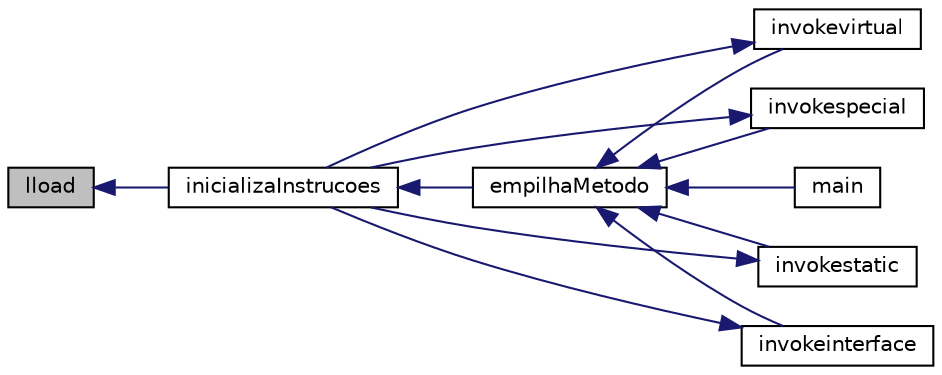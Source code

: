 digraph "lload"
{
 // INTERACTIVE_SVG=YES
  edge [fontname="Helvetica",fontsize="10",labelfontname="Helvetica",labelfontsize="10"];
  node [fontname="Helvetica",fontsize="10",shape=record];
  rankdir="LR";
  Node3238 [label="lload",height=0.2,width=0.4,color="black", fillcolor="grey75", style="filled", fontcolor="black"];
  Node3238 -> Node3239 [dir="back",color="midnightblue",fontsize="10",style="solid",fontname="Helvetica"];
  Node3239 [label="inicializaInstrucoes",height=0.2,width=0.4,color="black", fillcolor="white", style="filled",URL="$instrucao_8h.html#a308f4b87fb42ab5a62790c0127003ebe"];
  Node3239 -> Node3240 [dir="back",color="midnightblue",fontsize="10",style="solid",fontname="Helvetica"];
  Node3240 [label="empilhaMetodo",height=0.2,width=0.4,color="black", fillcolor="white", style="filled",URL="$metodo_8h.html#a68acc5b3f2238f62b7d0ee50964183c1"];
  Node3240 -> Node3241 [dir="back",color="midnightblue",fontsize="10",style="solid",fontname="Helvetica"];
  Node3241 [label="invokevirtual",height=0.2,width=0.4,color="black", fillcolor="white", style="filled",URL="$instrucao_8h.html#a78801a57dd7317b58754d741e22607a7"];
  Node3241 -> Node3239 [dir="back",color="midnightblue",fontsize="10",style="solid",fontname="Helvetica"];
  Node3240 -> Node3242 [dir="back",color="midnightblue",fontsize="10",style="solid",fontname="Helvetica"];
  Node3242 [label="invokespecial",height=0.2,width=0.4,color="black", fillcolor="white", style="filled",URL="$instrucao_8h.html#aea396d65920fd2046b81c2b5742f8fc2"];
  Node3242 -> Node3239 [dir="back",color="midnightblue",fontsize="10",style="solid",fontname="Helvetica"];
  Node3240 -> Node3243 [dir="back",color="midnightblue",fontsize="10",style="solid",fontname="Helvetica"];
  Node3243 [label="invokestatic",height=0.2,width=0.4,color="black", fillcolor="white", style="filled",URL="$instrucao_8h.html#a99b74fdcaa5d59615718fc49f4cb1bf2"];
  Node3243 -> Node3239 [dir="back",color="midnightblue",fontsize="10",style="solid",fontname="Helvetica"];
  Node3240 -> Node3244 [dir="back",color="midnightblue",fontsize="10",style="solid",fontname="Helvetica"];
  Node3244 [label="invokeinterface",height=0.2,width=0.4,color="black", fillcolor="white", style="filled",URL="$instrucao_8h.html#a04465c61aa4c123ce79dc562244e7af8"];
  Node3244 -> Node3239 [dir="back",color="midnightblue",fontsize="10",style="solid",fontname="Helvetica"];
  Node3240 -> Node3245 [dir="back",color="midnightblue",fontsize="10",style="solid",fontname="Helvetica"];
  Node3245 [label="main",height=0.2,width=0.4,color="black", fillcolor="white", style="filled",URL="$main_8c.html#a0ddf1224851353fc92bfbff6f499fa97"];
}
